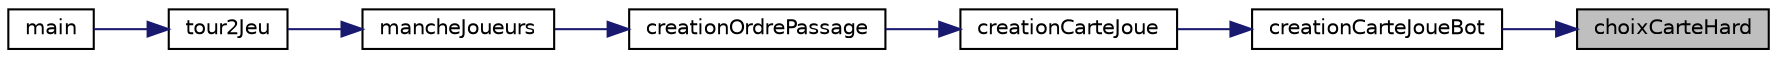 digraph "choixCarteHard"
{
 // INTERACTIVE_SVG=YES
 // LATEX_PDF_SIZE
  edge [fontname="Helvetica",fontsize="10",labelfontname="Helvetica",labelfontsize="10"];
  node [fontname="Helvetica",fontsize="10",shape=record];
  rankdir="RL";
  Node1 [label="choixCarteHard",height=0.2,width=0.4,color="black", fillcolor="grey75", style="filled", fontcolor="black",tooltip="Détermine la carte que choisit le bot de niveau difficile."];
  Node1 -> Node2 [dir="back",color="midnightblue",fontsize="10",style="solid",fontname="Helvetica"];
  Node2 [label="creationCarteJoueBot",height=0.2,width=0.4,color="black", fillcolor="white", style="filled",URL="$bots_8h.html#ad1d4cbfb765ae383b9b653b90fa33e47",tooltip="Choisit la carte à jouer du Bot selon la difficulté"];
  Node2 -> Node3 [dir="back",color="midnightblue",fontsize="10",style="solid",fontname="Helvetica"];
  Node3 [label="creationCarteJoue",height=0.2,width=0.4,color="black", fillcolor="white", style="filled",URL="$creation_8c.html#a8d32fa116ab9435f016baf285358dee5",tooltip="Permet selon le type(bot/humain) de joueur d'attribuer une carte Jouée."];
  Node3 -> Node4 [dir="back",color="midnightblue",fontsize="10",style="solid",fontname="Helvetica"];
  Node4 [label="creationOrdrePassage",height=0.2,width=0.4,color="black", fillcolor="white", style="filled",URL="$creation_8c.html#ac5db04f2b6faac7aa21883963e19d7fa",tooltip="Permet selon la création d'un tableau de joueur OrdrePassage selon sa carte jouée."];
  Node4 -> Node5 [dir="back",color="midnightblue",fontsize="10",style="solid",fontname="Helvetica"];
  Node5 [label="mancheJoueurs",height=0.2,width=0.4,color="black", fillcolor="white", style="filled",URL="$jeu_8c.html#a2c2c07fe98287fa7b6928d701aaa2046",tooltip="Lance une manche de 10 tours tant que personne atteint le seuil de tête de boeuf."];
  Node5 -> Node6 [dir="back",color="midnightblue",fontsize="10",style="solid",fontname="Helvetica"];
  Node6 [label="tour2Jeu",height=0.2,width=0.4,color="black", fillcolor="white", style="filled",URL="$jeu_8c.html#a017b62a8aafeff4509b47b97e611fb10",tooltip="Lance le jeu et fait une boucle tant que le jeu n'est pas fini."];
  Node6 -> Node7 [dir="back",color="midnightblue",fontsize="10",style="solid",fontname="Helvetica"];
  Node7 [label="main",height=0.2,width=0.4,color="black", fillcolor="white", style="filled",URL="$main_8c.html#ac4c0f8a8146b128f1b8f920e3a9c3b1e",tooltip=" "];
}
